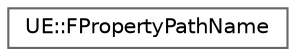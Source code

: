 digraph "Graphical Class Hierarchy"
{
 // INTERACTIVE_SVG=YES
 // LATEX_PDF_SIZE
  bgcolor="transparent";
  edge [fontname=Helvetica,fontsize=10,labelfontname=Helvetica,labelfontsize=10];
  node [fontname=Helvetica,fontsize=10,shape=box,height=0.2,width=0.4];
  rankdir="LR";
  Node0 [id="Node000000",label="UE::FPropertyPathName",height=0.2,width=0.4,color="grey40", fillcolor="white", style="filled",URL="$d6/d5b/classUE_1_1FPropertyPathName.html",tooltip="Represents the path to a property, by name, including the property type and the container index."];
}
